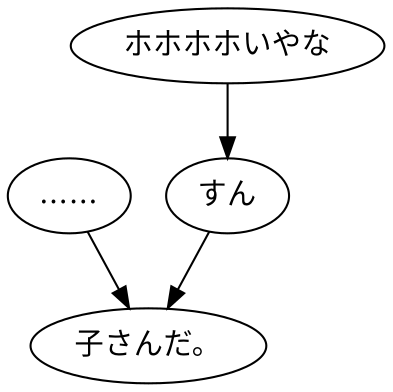 digraph graph6911 {
	node0 [label="……"];
	node1 [label="ホホホホいやな"];
	node2 [label="すん"];
	node3 [label="子さんだ。"];
	node0 -> node3;
	node1 -> node2;
	node2 -> node3;
}

